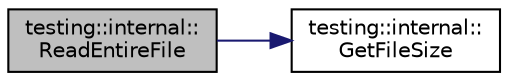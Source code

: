 digraph "testing::internal::ReadEntireFile"
{
 // LATEX_PDF_SIZE
  bgcolor="transparent";
  edge [fontname="Helvetica",fontsize="10",labelfontname="Helvetica",labelfontsize="10"];
  node [fontname="Helvetica",fontsize="10",shape=record];
  rankdir="LR";
  Node1 [label="testing::internal::\lReadEntireFile",height=0.2,width=0.4,color="black", fillcolor="grey75", style="filled", fontcolor="black",tooltip=" "];
  Node1 -> Node2 [color="midnightblue",fontsize="10",style="solid",fontname="Helvetica"];
  Node2 [label="testing::internal::\lGetFileSize",height=0.2,width=0.4,color="black",URL="$namespacetesting_1_1internal.html#a06ca3f65f5e85c9ce7299b9e4cd52408",tooltip=" "];
}
